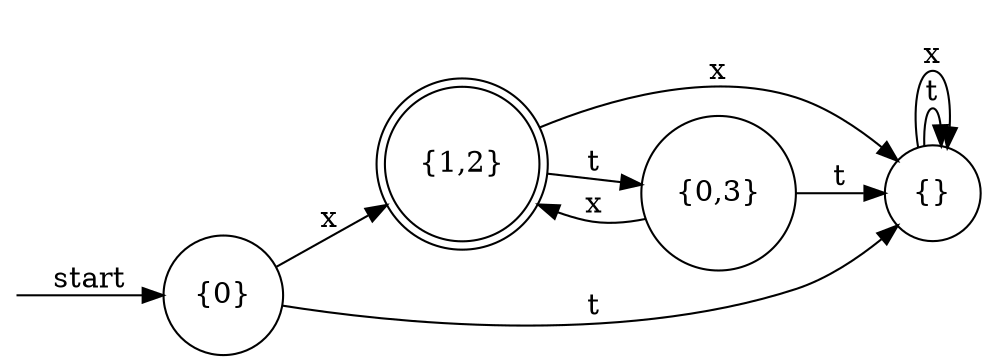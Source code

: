 digraph dfa {
    rankdir = LR;
    node [shape = circle];
    __start [style = invis, shape = point];
    __start -> "{0}" [ label = "start" ];
    node [shape = doublecircle]; "{1,2}"
    node [shape = circle];
    "{0}" -> "{}" [ label = "t" ];
    "{0}" -> "{1,2}" [ label = "x" ];
    "{}" -> "{}" [ label = "t" ];
    "{}" -> "{}" [ label = "x" ];
    "{1,2}" -> "{0,3}" [ label = "t" ];
    "{1,2}" -> "{}" [ label = "x" ];
    "{0,3}" -> "{}" [ label = "t" ];
    "{0,3}" -> "{1,2}" [ label = "x" ];
}
